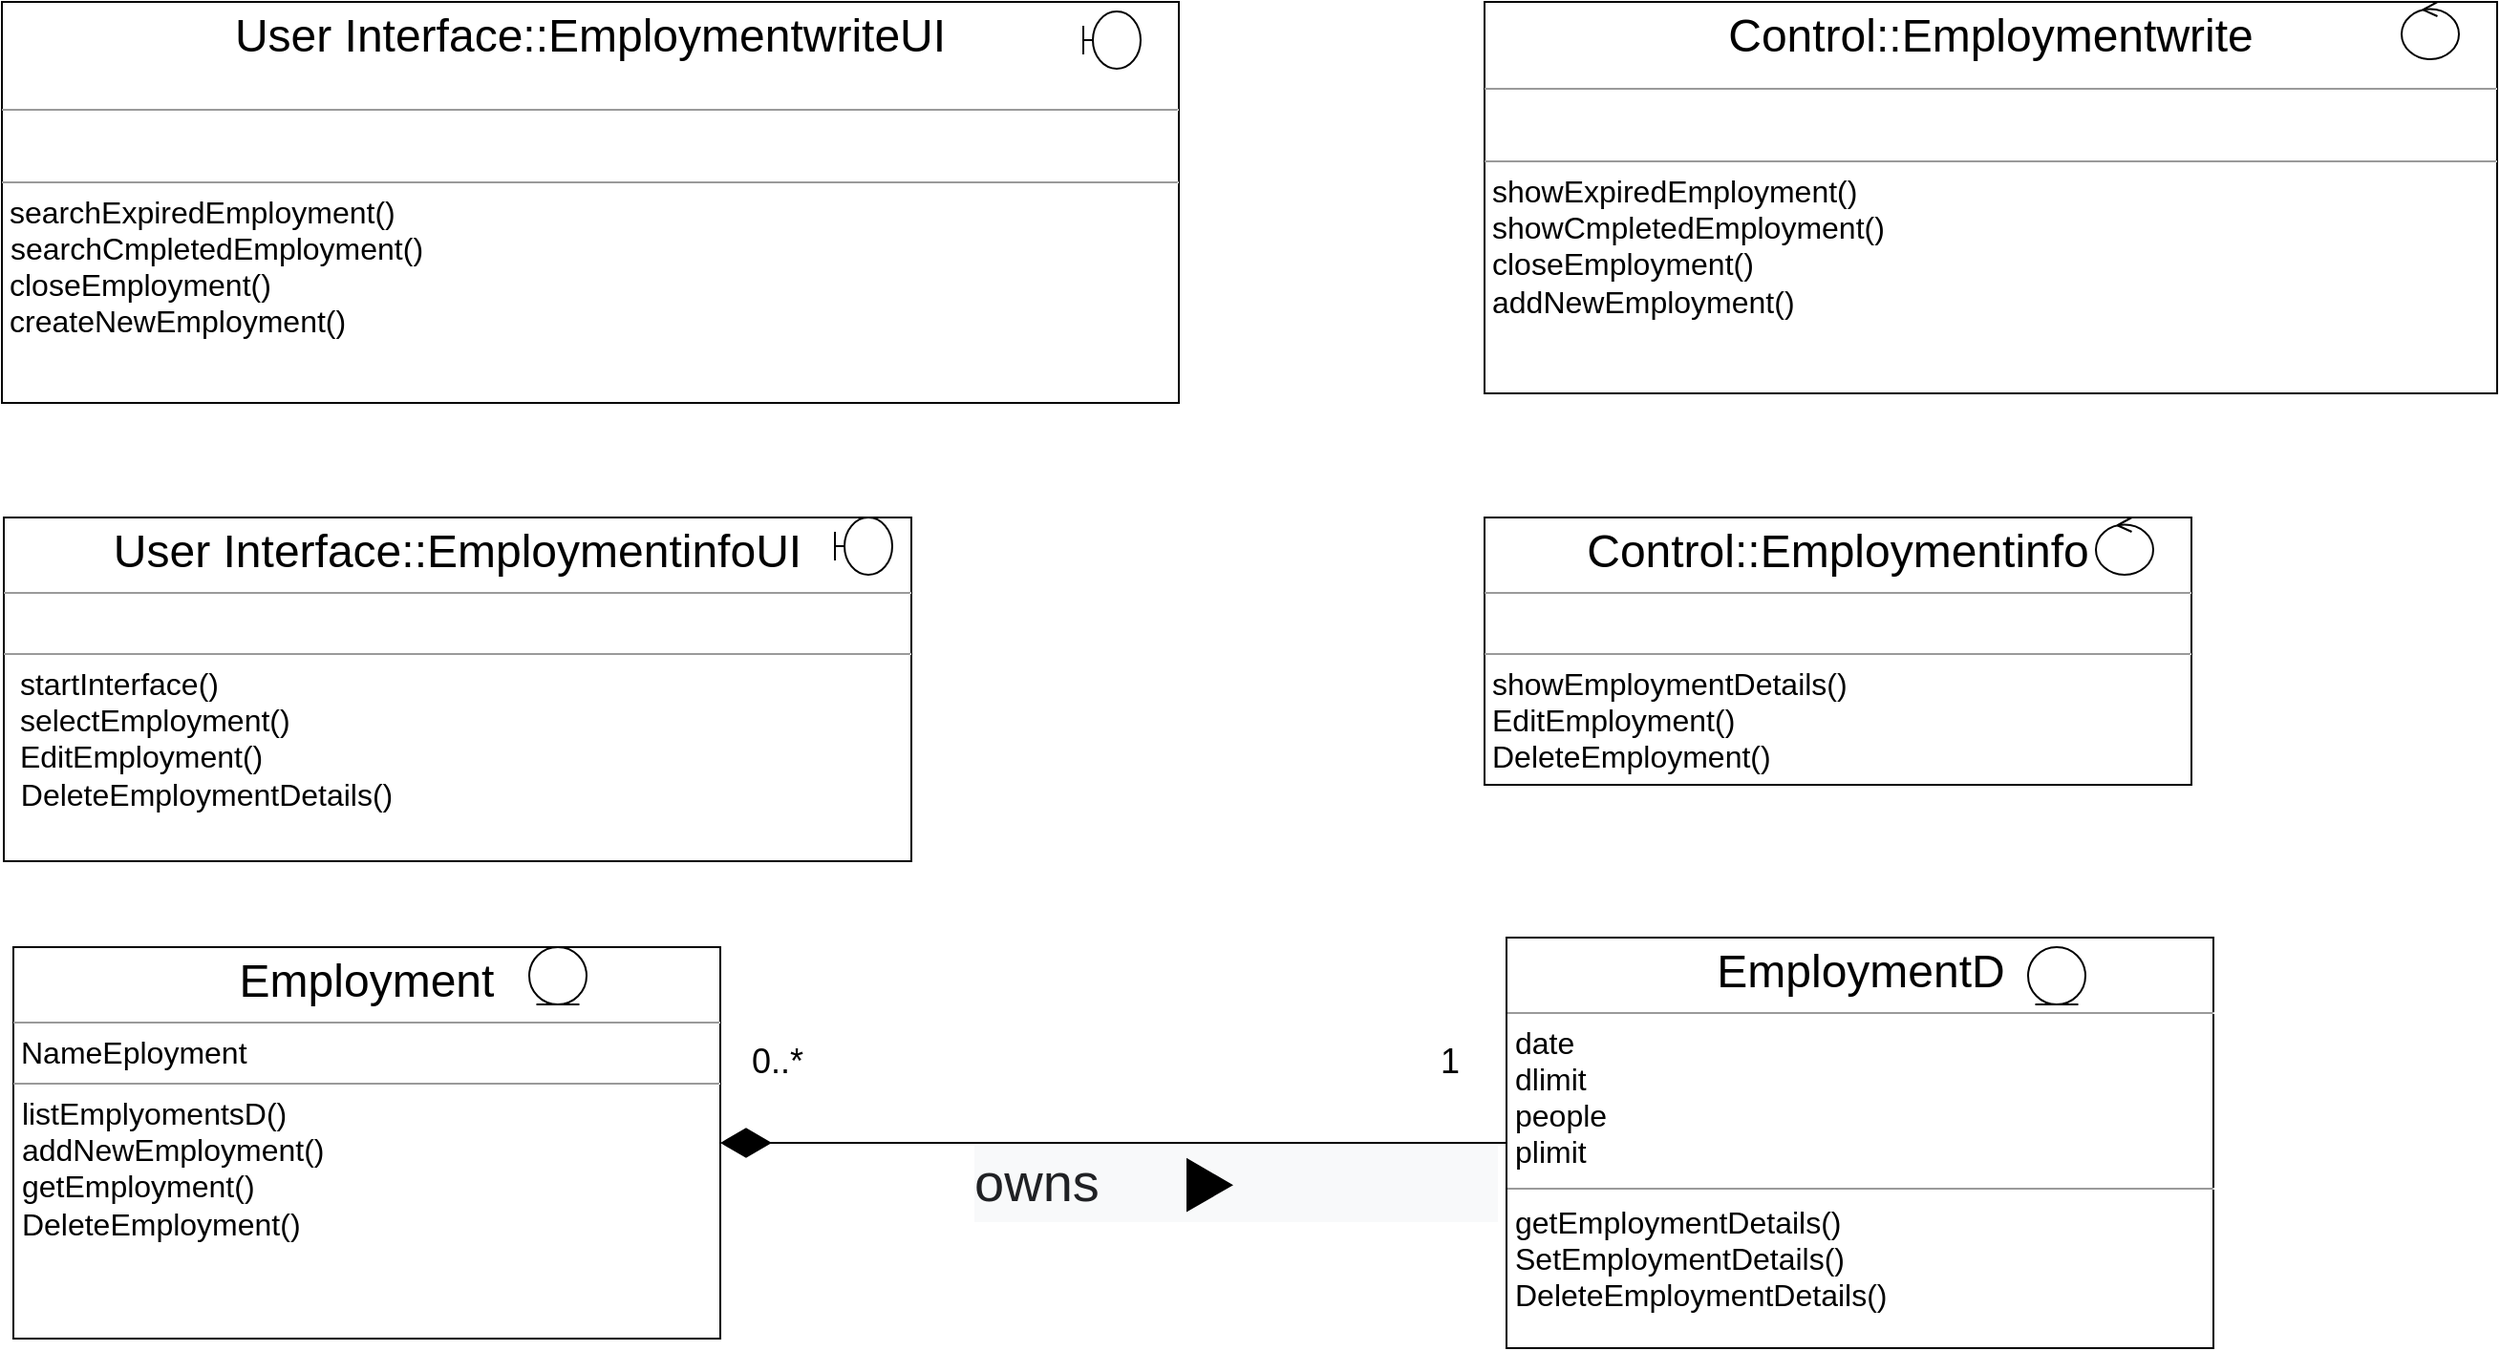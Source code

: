 <mxfile version="21.2.9" type="device">
  <diagram name="페이지-1" id="Jw_VSQ_Z35y2hl4-dUQj">
    <mxGraphModel dx="922" dy="1676" grid="1" gridSize="10" guides="1" tooltips="1" connect="1" arrows="1" fold="1" page="1" pageScale="1" pageWidth="827" pageHeight="1169" math="0" shadow="0">
      <root>
        <mxCell id="0" />
        <mxCell id="1" parent="0" />
        <mxCell id="ctPcMZ8cNtCoBixHX1E7-16" value="&lt;p style=&quot;border-color: var(--border-color); text-align: center; margin: 4px 0px 0px;&quot;&gt;&lt;font style=&quot;font-size: 24px;&quot;&gt;&lt;span style=&quot;background-color: initial; border-color: var(--border-color);&quot;&gt;User Interface::EmploymentwriteUI&lt;/span&gt;&lt;/font&gt;&lt;/p&gt;&lt;br&gt;&lt;hr style=&quot;font-size: 18px;&quot; size=&quot;1&quot;&gt;&lt;p style=&quot;margin: 0px 0px 0px 4px; font-size: 18px;&quot;&gt;&lt;font style=&quot;font-size: 18px;&quot;&gt;&lt;br&gt;&lt;/font&gt;&lt;/p&gt;&lt;hr size=&quot;1&quot;&gt;&lt;p style=&quot;border-color: var(--border-color); margin: 0px 0px 0px 4px; font-size: 16px;&quot;&gt;&lt;font style=&quot;font-size: 16px;&quot;&gt;&lt;font style=&quot;border-color: var(--border-color); text-align: center; font-size: 16px;&quot;&gt;searchExpiredEmployment&lt;/font&gt;()&lt;br style=&quot;border-color: var(--border-color);&quot;&gt;&lt;/font&gt;&lt;/p&gt;&lt;font style=&quot;font-size: 16px;&quot;&gt;&lt;font style=&quot;border-color: var(--border-color); text-align: center; font-size: 16px;&quot;&gt;&amp;nbsp;searchCmpleted&lt;/font&gt;Employment()&lt;br&gt;&lt;/font&gt;&lt;p style=&quot;border-color: var(--border-color); margin: 0px 0px 0px 4px; font-size: 16px;&quot;&gt;&lt;font style=&quot;font-size: 16px;&quot;&gt;closeEmployment()&lt;/font&gt;&lt;/p&gt;&lt;p style=&quot;border-color: var(--border-color); margin: 0px 0px 0px 4px; font-size: 16px;&quot;&gt;&lt;font style=&quot;background-color: initial; border-color: var(--border-color); text-align: center;&quot;&gt;createNew&lt;/font&gt;&lt;span style=&quot;background-color: initial;&quot;&gt;Employment()&lt;/span&gt;&lt;/p&gt;" style="verticalAlign=top;align=left;overflow=fill;fontSize=12;fontFamily=Helvetica;html=1;whiteSpace=wrap;" parent="1" vertex="1">
          <mxGeometry x="44" y="-180" width="616" height="210" as="geometry" />
        </mxCell>
        <mxCell id="ctPcMZ8cNtCoBixHX1E7-17" value="&lt;p style=&quot;border-color: var(--border-color); text-align: center; margin: 4px 0px 0px; font-size: 24px;&quot;&gt;&lt;font style=&quot;font-size: 24px;&quot;&gt;&lt;font style=&quot;font-size: 24px;&quot;&gt;&lt;span style=&quot;background-color: initial;&quot;&gt;Control::&lt;/span&gt;&lt;/font&gt;&lt;span style=&quot;background-color: initial;&quot;&gt;Employmentwrite&lt;/span&gt;&lt;/font&gt;&lt;/p&gt;&lt;hr style=&quot;font-size: 24px;&quot; size=&quot;1&quot;&gt;&lt;p style=&quot;margin:0px;margin-left:4px;&quot;&gt;&lt;font size=&quot;3&quot;&gt;&lt;br&gt;&lt;/font&gt;&lt;/p&gt;&lt;hr size=&quot;1&quot;&gt;&lt;p style=&quot;border-color: var(--border-color); margin: 0px 0px 0px 4px; font-size: 16px;&quot;&gt;&lt;font style=&quot;font-size: 16px;&quot;&gt;&lt;font style=&quot;border-color: var(--border-color); text-align: center; font-size: 16px;&quot;&gt;showExpired&lt;/font&gt;&lt;font style=&quot;border-color: var(--border-color); text-align: center; font-size: 16px;&quot;&gt;Employment()&lt;/font&gt;&lt;br&gt;&lt;/font&gt;&lt;/p&gt;&lt;p style=&quot;border-color: var(--border-color); margin: 0px 0px 0px 4px; font-size: 16px;&quot;&gt;&lt;font style=&quot;font-size: 16px;&quot;&gt;&lt;font style=&quot;border-color: var(--border-color); text-align: center; font-size: 16px;&quot;&gt;&lt;font style=&quot;border-color: var(--border-color); font-size: 16px;&quot;&gt;show&lt;/font&gt;&lt;font style=&quot;border-color: var(--border-color); font-size: 16px;&quot;&gt;Cmpleted&lt;/font&gt;Employment()&lt;/font&gt;&lt;br&gt;&lt;/font&gt;&lt;/p&gt;&lt;p style=&quot;border-color: var(--border-color); margin: 0px 0px 0px 4px; font-size: 16px;&quot;&gt;&lt;font style=&quot;font-size: 16px;&quot;&gt;closeEmployment()&lt;br&gt;&lt;/font&gt;&lt;/p&gt;&lt;p style=&quot;border-color: var(--border-color); margin: 0px 0px 0px 4px; font-size: 16px;&quot;&gt;&lt;font style=&quot;font-size: 16px;&quot;&gt;&lt;font style=&quot;border-color: var(--border-color); text-align: center; font-size: 16px;&quot;&gt;addNew&lt;/font&gt;&lt;font style=&quot;border-color: var(--border-color); text-align: center; font-size: 16px;&quot;&gt;Employment()&lt;/font&gt;&lt;/font&gt;&lt;br&gt;&lt;/p&gt;" style="verticalAlign=top;align=left;overflow=fill;fontSize=12;fontFamily=Helvetica;html=1;whiteSpace=wrap;" parent="1" vertex="1">
          <mxGeometry x="820" y="-180" width="530" height="205" as="geometry" />
        </mxCell>
        <mxCell id="ctPcMZ8cNtCoBixHX1E7-18" value="&lt;p style=&quot;border-color: var(--border-color); text-align: center; margin: 4px 0px 0px;&quot;&gt;&lt;font style=&quot;font-size: 24px;&quot;&gt;Employment&lt;br&gt;&lt;/font&gt;&lt;/p&gt;&lt;hr size=&quot;1&quot;&gt;&lt;p style=&quot;margin: 0px 0px 0px 4px; font-size: 16px;&quot;&gt;&lt;font style=&quot;font-size: 16px;&quot;&gt;NameEployment&lt;/font&gt;&lt;/p&gt;&lt;hr size=&quot;1&quot;&gt;&lt;p style=&quot;border-color: var(--border-color); margin: 0px 0px 0px 4px; font-size: 16px;&quot;&gt;&lt;/p&gt;&lt;font style=&quot;font-size: 16px;&quot;&gt;&amp;nbsp;listEmplyomentsD()&lt;br&gt;&lt;span style=&quot;text-align: center;&quot;&gt;&amp;nbsp;addNewEmployment()&lt;/span&gt;&lt;span style=&quot;background-color: initial;&quot;&gt;&lt;br&gt;&lt;/span&gt;&amp;nbsp;getEmployment()&lt;br&gt;&lt;font style=&quot;border-color: var(--border-color); text-align: center; font-size: 16px;&quot;&gt;&amp;nbsp;Delete&lt;/font&gt;Employment()&lt;br&gt;&lt;/font&gt;" style="verticalAlign=top;align=left;overflow=fill;fontSize=12;fontFamily=Helvetica;html=1;whiteSpace=wrap;" parent="1" vertex="1">
          <mxGeometry x="50" y="315" width="370" height="205" as="geometry" />
        </mxCell>
        <mxCell id="ctPcMZ8cNtCoBixHX1E7-20" value="&lt;p style=&quot;border-color: var(--border-color); text-align: center; margin: 4px 0px 0px;&quot;&gt;&lt;span style=&quot;background-color: initial;&quot;&gt;&lt;font style=&quot;font-size: 24px;&quot;&gt;EmploymentD&lt;/font&gt;&lt;/span&gt;&lt;/p&gt;&lt;hr size=&quot;1&quot;&gt;&lt;p style=&quot;border-color: var(--border-color); margin: 0px 0px 0px 4px; font-size: 16px;&quot;&gt;&lt;font style=&quot;border-color: var(--border-color);&quot;&gt;date&lt;/font&gt;&lt;/p&gt;&lt;p style=&quot;border-color: var(--border-color); margin: 0px 0px 0px 4px; font-size: 16px;&quot;&gt;&lt;font style=&quot;border-color: var(--border-color);&quot;&gt;dlimit&lt;/font&gt;&lt;/p&gt;&lt;p style=&quot;border-color: var(--border-color); margin: 0px 0px 0px 4px; font-size: 16px;&quot;&gt;&lt;font style=&quot;border-color: var(--border-color);&quot;&gt;people&lt;/font&gt;&lt;/p&gt;&lt;p style=&quot;border-color: var(--border-color); margin: 0px 0px 0px 4px; font-size: 16px;&quot;&gt;&lt;font style=&quot;border-color: var(--border-color);&quot;&gt;plimit&lt;/font&gt;&lt;/p&gt;&lt;hr style=&quot;font-size: 16px;&quot; size=&quot;1&quot;&gt;&lt;p style=&quot;border-color: var(--border-color); margin: 0px 0px 0px 4px; font-size: 16px;&quot;&gt;&lt;font style=&quot;font-size: 16px;&quot;&gt;getEmploymentDetails()&lt;/font&gt;&lt;/p&gt;&lt;p style=&quot;border-color: var(--border-color); margin: 0px 0px 0px 4px; font-size: 16px;&quot;&gt;&lt;font style=&quot;font-size: 16px;&quot;&gt;SetEmploymentDetails()&lt;br&gt;&lt;/font&gt;&lt;/p&gt;&lt;p style=&quot;border-color: var(--border-color); margin: 0px 0px 0px 4px; font-size: 16px;&quot;&gt;&lt;font style=&quot;font-size: 16px;&quot;&gt;&lt;font style=&quot;border-color: var(--border-color); text-align: center; font-size: 16px;&quot;&gt;DeleteEmploymentDetails()&lt;/font&gt;&lt;/font&gt;&lt;/p&gt;" style="verticalAlign=top;align=left;overflow=fill;fontSize=12;fontFamily=Helvetica;html=1;whiteSpace=wrap;" parent="1" vertex="1">
          <mxGeometry x="831.5" y="310" width="370" height="215" as="geometry" />
        </mxCell>
        <mxCell id="ctPcMZ8cNtCoBixHX1E7-22" value="&lt;p style=&quot;border-color: var(--border-color); text-align: center; margin: 4px 0px 0px;&quot;&gt;&lt;font style=&quot;font-size: 24px;&quot;&gt;&lt;span style=&quot;background-color: initial; border-color: var(--border-color);&quot;&gt;User Interface::Employmentinfo&lt;/span&gt;&lt;span style=&quot;background-color: initial; border-color: var(--border-color);&quot;&gt;UI&lt;/span&gt;&lt;br&gt;&lt;/font&gt;&lt;/p&gt;&lt;hr size=&quot;1&quot;&gt;&lt;p style=&quot;margin:0px;margin-left:4px;&quot;&gt;&lt;font size=&quot;3&quot;&gt;&lt;br&gt;&lt;/font&gt;&lt;/p&gt;&lt;hr size=&quot;1&quot;&gt;&lt;p style=&quot;border-color: var(--border-color); margin: 0px 0px 0px 4px; font-size: 16px;&quot;&gt;&lt;font style=&quot;font-size: 16px;&quot;&gt;&amp;nbsp;&lt;/font&gt;&lt;font style=&quot;font-size: 16px;&quot;&gt;startInterface()&lt;br&gt;&lt;/font&gt;&lt;/p&gt;&lt;p style=&quot;border-color: var(--border-color); margin: 0px 0px 0px 4px; font-size: 16px;&quot;&gt;&lt;font style=&quot;font-size: 16px;&quot;&gt;&amp;nbsp;selectEmployment()&lt;br&gt;&lt;/font&gt;&lt;/p&gt;&lt;p style=&quot;border-color: var(--border-color); margin: 0px 0px 0px 4px; font-size: 16px;&quot;&gt;&lt;font style=&quot;font-size: 16px;&quot;&gt;&lt;font style=&quot;border-color: var(--border-color); text-align: center; font-size: 16px;&quot;&gt;&amp;nbsp;Edit&lt;/font&gt;Employment()&lt;/font&gt;&lt;/p&gt;&lt;font style=&quot;font-size: 16px;&quot;&gt;&amp;nbsp; DeleteEmploymentDetails()&lt;/font&gt;" style="verticalAlign=top;align=left;overflow=fill;fontSize=12;fontFamily=Helvetica;html=1;whiteSpace=wrap;" parent="1" vertex="1">
          <mxGeometry x="45" y="90" width="475" height="180" as="geometry" />
        </mxCell>
        <mxCell id="ctPcMZ8cNtCoBixHX1E7-23" value="&lt;p style=&quot;border-color: var(--border-color); text-align: center; margin: 4px 0px 0px;&quot;&gt;&lt;font style=&quot;font-size: 24px;&quot;&gt;&lt;span style=&quot;background-color: initial;&quot;&gt;Control::Employmentinfo&lt;/span&gt;&lt;br&gt;&lt;/font&gt;&lt;/p&gt;&lt;hr size=&quot;1&quot;&gt;&lt;p style=&quot;margin:0px;margin-left:4px;&quot;&gt;&lt;font size=&quot;3&quot;&gt;&lt;br&gt;&lt;/font&gt;&lt;/p&gt;&lt;hr size=&quot;1&quot;&gt;&lt;p style=&quot;border-color: var(--border-color); margin: 0px 0px 0px 4px; font-size: 16px;&quot;&gt;&lt;font style=&quot;font-size: 16px;&quot;&gt;showEmploymentDetails()&lt;br&gt;&lt;/font&gt;&lt;/p&gt;&lt;p style=&quot;border-color: var(--border-color); margin: 0px 0px 0px 4px; font-size: 16px;&quot;&gt;&lt;font style=&quot;font-size: 16px;&quot;&gt;&lt;font style=&quot;border-color: var(--border-color); text-align: center; font-size: 16px;&quot;&gt;Edit&lt;/font&gt;Employment()&lt;/font&gt;&lt;/p&gt;&lt;p style=&quot;border-color: var(--border-color); margin: 0px 0px 0px 4px; font-size: 16px;&quot;&gt;&lt;font style=&quot;font-size: 16px;&quot;&gt;&lt;font style=&quot;background-color: initial; border-color: var(--border-color); text-align: center; font-size: 16px;&quot;&gt;Delete&lt;/font&gt;&lt;span style=&quot;background-color: initial;&quot;&gt;Employment()&lt;/span&gt;&lt;/font&gt;&lt;/p&gt;" style="verticalAlign=top;align=left;overflow=fill;fontSize=12;fontFamily=Helvetica;html=1;whiteSpace=wrap;" parent="1" vertex="1">
          <mxGeometry x="820" y="90" width="370" height="140" as="geometry" />
        </mxCell>
        <mxCell id="ctPcMZ8cNtCoBixHX1E7-27" value="&lt;pre style=&quot;unicode-bidi: isolate; font-size: 28px; line-height: 36px; background-color: rgb(248, 249, 250); border: none; padding: 2px 0.14em 2px 0px; position: relative; margin-top: -2px; margin-bottom: -2px; resize: none; font-family: inherit; overflow: hidden; text-align: left; width: 270.02px; overflow-wrap: break-word; color: rgb(32, 33, 36);&quot; dir=&quot;ltr&quot; id=&quot;tw-target-text&quot; data-placeholder=&quot;번역&quot; class=&quot;tw-data-text tw-text-large tw-ta&quot;&gt;owns&lt;/pre&gt;" style="text;html=1;strokeColor=none;fillColor=none;align=center;verticalAlign=middle;whiteSpace=wrap;rounded=0;" parent="1" vertex="1">
          <mxGeometry x="660" y="420" width="60" height="35" as="geometry" />
        </mxCell>
        <mxCell id="ctPcMZ8cNtCoBixHX1E7-29" value="&lt;font style=&quot;font-size: 18px;&quot;&gt;0..*&lt;/font&gt;" style="text;html=1;strokeColor=none;fillColor=none;align=center;verticalAlign=middle;whiteSpace=wrap;rounded=0;" parent="1" vertex="1">
          <mxGeometry x="420" y="360" width="60" height="30" as="geometry" />
        </mxCell>
        <mxCell id="ctPcMZ8cNtCoBixHX1E7-30" value="" style="ellipse;shape=umlEntity;whiteSpace=wrap;html=1;" parent="1" vertex="1">
          <mxGeometry x="320" y="315" width="30" height="30" as="geometry" />
        </mxCell>
        <mxCell id="ctPcMZ8cNtCoBixHX1E7-31" value="" style="ellipse;shape=umlEntity;whiteSpace=wrap;html=1;" parent="1" vertex="1">
          <mxGeometry x="1104.5" y="315" width="30" height="30" as="geometry" />
        </mxCell>
        <mxCell id="ctPcMZ8cNtCoBixHX1E7-33" value="" style="shape=umlBoundary;whiteSpace=wrap;html=1;" parent="1" vertex="1">
          <mxGeometry x="610" y="-175" width="30" height="30" as="geometry" />
        </mxCell>
        <mxCell id="ctPcMZ8cNtCoBixHX1E7-34" value="" style="shape=umlBoundary;whiteSpace=wrap;html=1;" parent="1" vertex="1">
          <mxGeometry x="480" y="90" width="30" height="30" as="geometry" />
        </mxCell>
        <mxCell id="ctPcMZ8cNtCoBixHX1E7-36" value="" style="ellipse;shape=umlControl;whiteSpace=wrap;html=1;" parent="1" vertex="1">
          <mxGeometry x="1300" y="-180" width="30" height="30" as="geometry" />
        </mxCell>
        <mxCell id="ctPcMZ8cNtCoBixHX1E7-37" value="" style="ellipse;shape=umlControl;whiteSpace=wrap;html=1;" parent="1" vertex="1">
          <mxGeometry x="1140" y="90" width="30" height="30" as="geometry" />
        </mxCell>
        <mxCell id="ctPcMZ8cNtCoBixHX1E7-39" value="" style="endArrow=diamondThin;endFill=1;endSize=24;html=1;rounded=0;entryX=1;entryY=0.5;entryDx=0;entryDy=0;exitX=0;exitY=0.5;exitDx=0;exitDy=0;" parent="1" source="ctPcMZ8cNtCoBixHX1E7-20" target="ctPcMZ8cNtCoBixHX1E7-18" edge="1">
          <mxGeometry width="160" relative="1" as="geometry">
            <mxPoint x="524.5" y="417" as="sourcePoint" />
            <mxPoint x="684.5" y="417" as="targetPoint" />
          </mxGeometry>
        </mxCell>
        <mxCell id="ctPcMZ8cNtCoBixHX1E7-43" value="" style="shape=mxgraph.arrows2.wedgeArrow;html=1;bendable=0;startWidth=13.333;fillColor=strokeColor;defaultFillColor=invert;defaultGradientColor=invert;rounded=0;" parent="1" edge="1">
          <mxGeometry width="100" height="100" relative="1" as="geometry">
            <mxPoint x="664.5" y="439.58" as="sourcePoint" />
            <mxPoint x="687.5" y="439.58" as="targetPoint" />
          </mxGeometry>
        </mxCell>
        <mxCell id="ctPcMZ8cNtCoBixHX1E7-46" value="&lt;font style=&quot;font-size: 18px;&quot;&gt;1&lt;/font&gt;" style="text;html=1;strokeColor=none;fillColor=none;align=center;verticalAlign=middle;whiteSpace=wrap;rounded=0;" parent="1" vertex="1">
          <mxGeometry x="771.5" y="360" width="60" height="30" as="geometry" />
        </mxCell>
      </root>
    </mxGraphModel>
  </diagram>
</mxfile>
